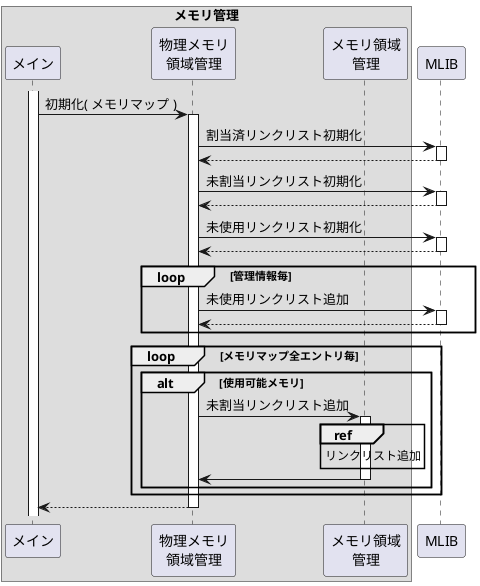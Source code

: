 @startuml

box "メモリ管理"
    participant "メイン"               as main
    participant "物理メモリ\n領域管理" as phys
    participant "メモリ領域\n管理"     as area
end box
participant "MLIB" as mlib

activate main

main -> phys: 初期化( メモリマップ )
activate phys

phys -> mlib: 割当済リンクリスト初期化
activate mlib
phys <-- mlib:
deactivate mlib

phys -> mlib: 未割当リンクリスト初期化
activate mlib
phys <-- mlib:
deactivate mlib

phys -> mlib: 未使用リンクリスト初期化
activate mlib
phys <-- mlib:
deactivate mlib

loop 管理情報毎
    phys -> mlib: 未使用リンクリスト追加
    activate mlib
    phys <-- mlib:
    deactivate mlib
end loop

loop メモリマップ全エントリ毎
    alt 使用可能メモリ

        phys -> area: 未割当リンクリスト追加
        activate area
        ref over area: リンクリスト追加
        phys <- area:
        deactivate area

    end alt
end loop

main <-- phys:
deactivate phys

@enduml
